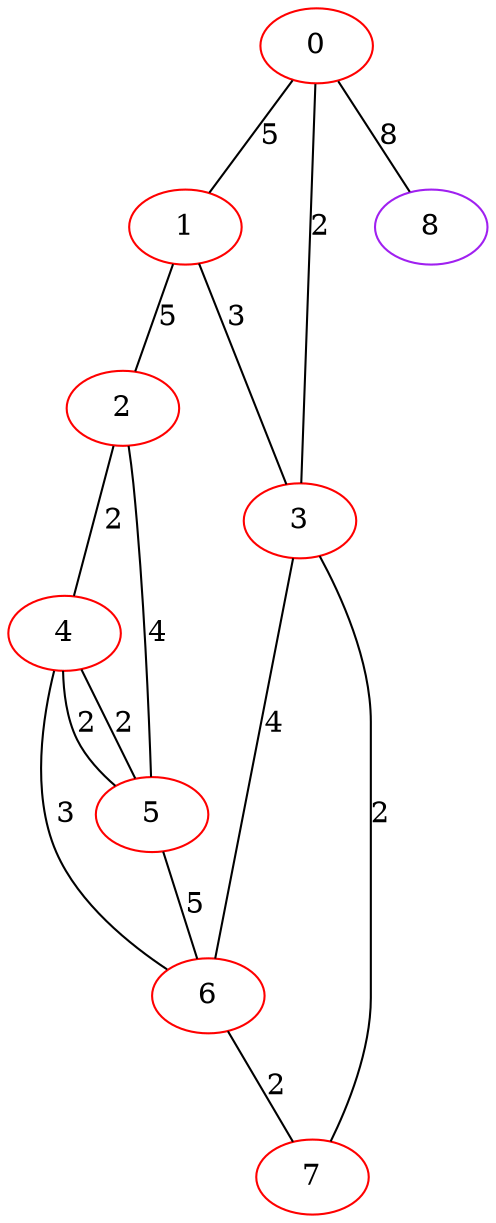 graph "" {
0 [color=red, weight=1];
1 [color=red, weight=1];
2 [color=red, weight=1];
3 [color=red, weight=1];
4 [color=red, weight=1];
5 [color=red, weight=1];
6 [color=red, weight=1];
7 [color=red, weight=1];
8 [color=purple, weight=4];
0 -- 8  [key=0, label=8];
0 -- 1  [key=0, label=5];
0 -- 3  [key=0, label=2];
1 -- 2  [key=0, label=5];
1 -- 3  [key=0, label=3];
2 -- 4  [key=0, label=2];
2 -- 5  [key=0, label=4];
3 -- 6  [key=0, label=4];
3 -- 7  [key=0, label=2];
4 -- 5  [key=0, label=2];
4 -- 5  [key=1, label=2];
4 -- 6  [key=0, label=3];
5 -- 6  [key=0, label=5];
6 -- 7  [key=0, label=2];
}
